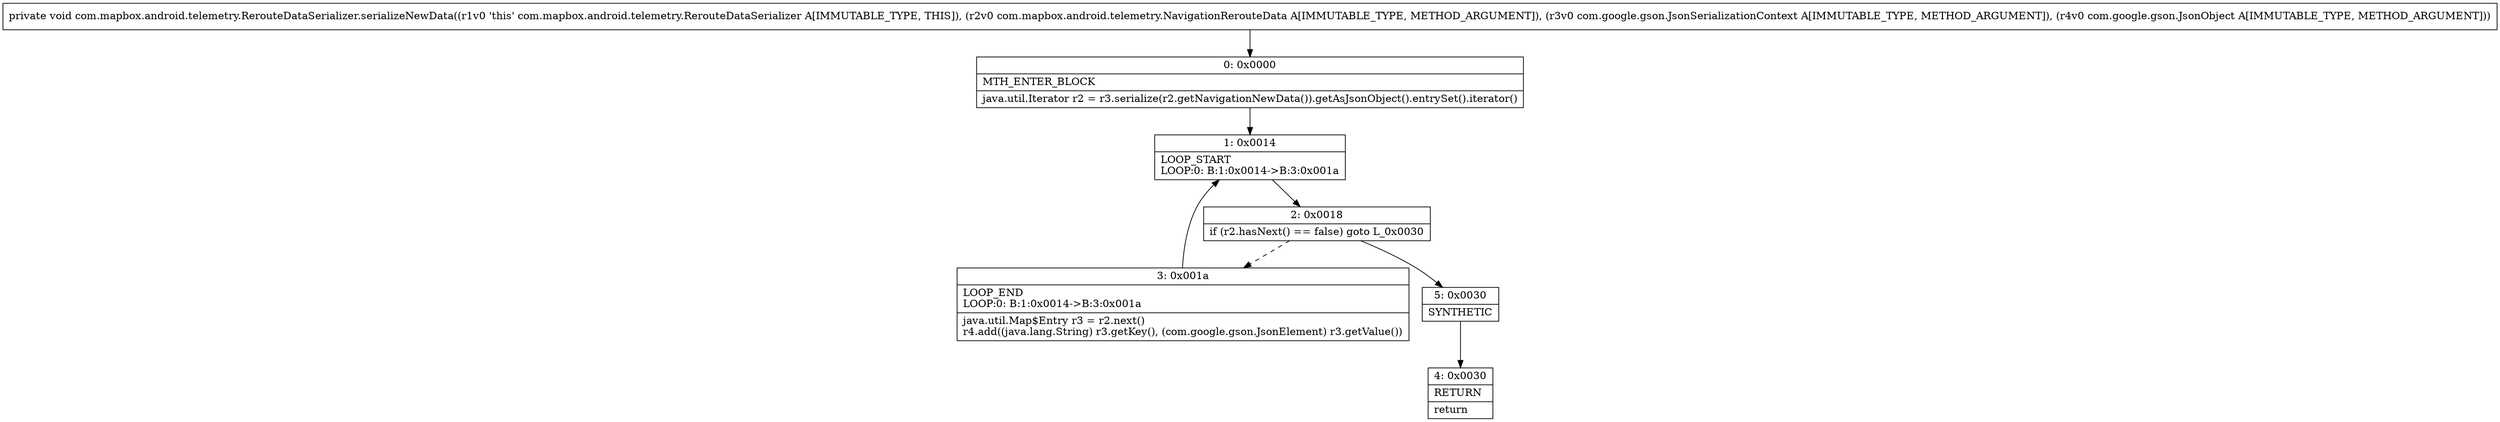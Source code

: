 digraph "CFG forcom.mapbox.android.telemetry.RerouteDataSerializer.serializeNewData(Lcom\/mapbox\/android\/telemetry\/NavigationRerouteData;Lcom\/google\/gson\/JsonSerializationContext;Lcom\/google\/gson\/JsonObject;)V" {
Node_0 [shape=record,label="{0\:\ 0x0000|MTH_ENTER_BLOCK\l|java.util.Iterator r2 = r3.serialize(r2.getNavigationNewData()).getAsJsonObject().entrySet().iterator()\l}"];
Node_1 [shape=record,label="{1\:\ 0x0014|LOOP_START\lLOOP:0: B:1:0x0014\-\>B:3:0x001a\l}"];
Node_2 [shape=record,label="{2\:\ 0x0018|if (r2.hasNext() == false) goto L_0x0030\l}"];
Node_3 [shape=record,label="{3\:\ 0x001a|LOOP_END\lLOOP:0: B:1:0x0014\-\>B:3:0x001a\l|java.util.Map$Entry r3 = r2.next()\lr4.add((java.lang.String) r3.getKey(), (com.google.gson.JsonElement) r3.getValue())\l}"];
Node_4 [shape=record,label="{4\:\ 0x0030|RETURN\l|return\l}"];
Node_5 [shape=record,label="{5\:\ 0x0030|SYNTHETIC\l}"];
MethodNode[shape=record,label="{private void com.mapbox.android.telemetry.RerouteDataSerializer.serializeNewData((r1v0 'this' com.mapbox.android.telemetry.RerouteDataSerializer A[IMMUTABLE_TYPE, THIS]), (r2v0 com.mapbox.android.telemetry.NavigationRerouteData A[IMMUTABLE_TYPE, METHOD_ARGUMENT]), (r3v0 com.google.gson.JsonSerializationContext A[IMMUTABLE_TYPE, METHOD_ARGUMENT]), (r4v0 com.google.gson.JsonObject A[IMMUTABLE_TYPE, METHOD_ARGUMENT])) }"];
MethodNode -> Node_0;
Node_0 -> Node_1;
Node_1 -> Node_2;
Node_2 -> Node_3[style=dashed];
Node_2 -> Node_5;
Node_3 -> Node_1;
Node_5 -> Node_4;
}

